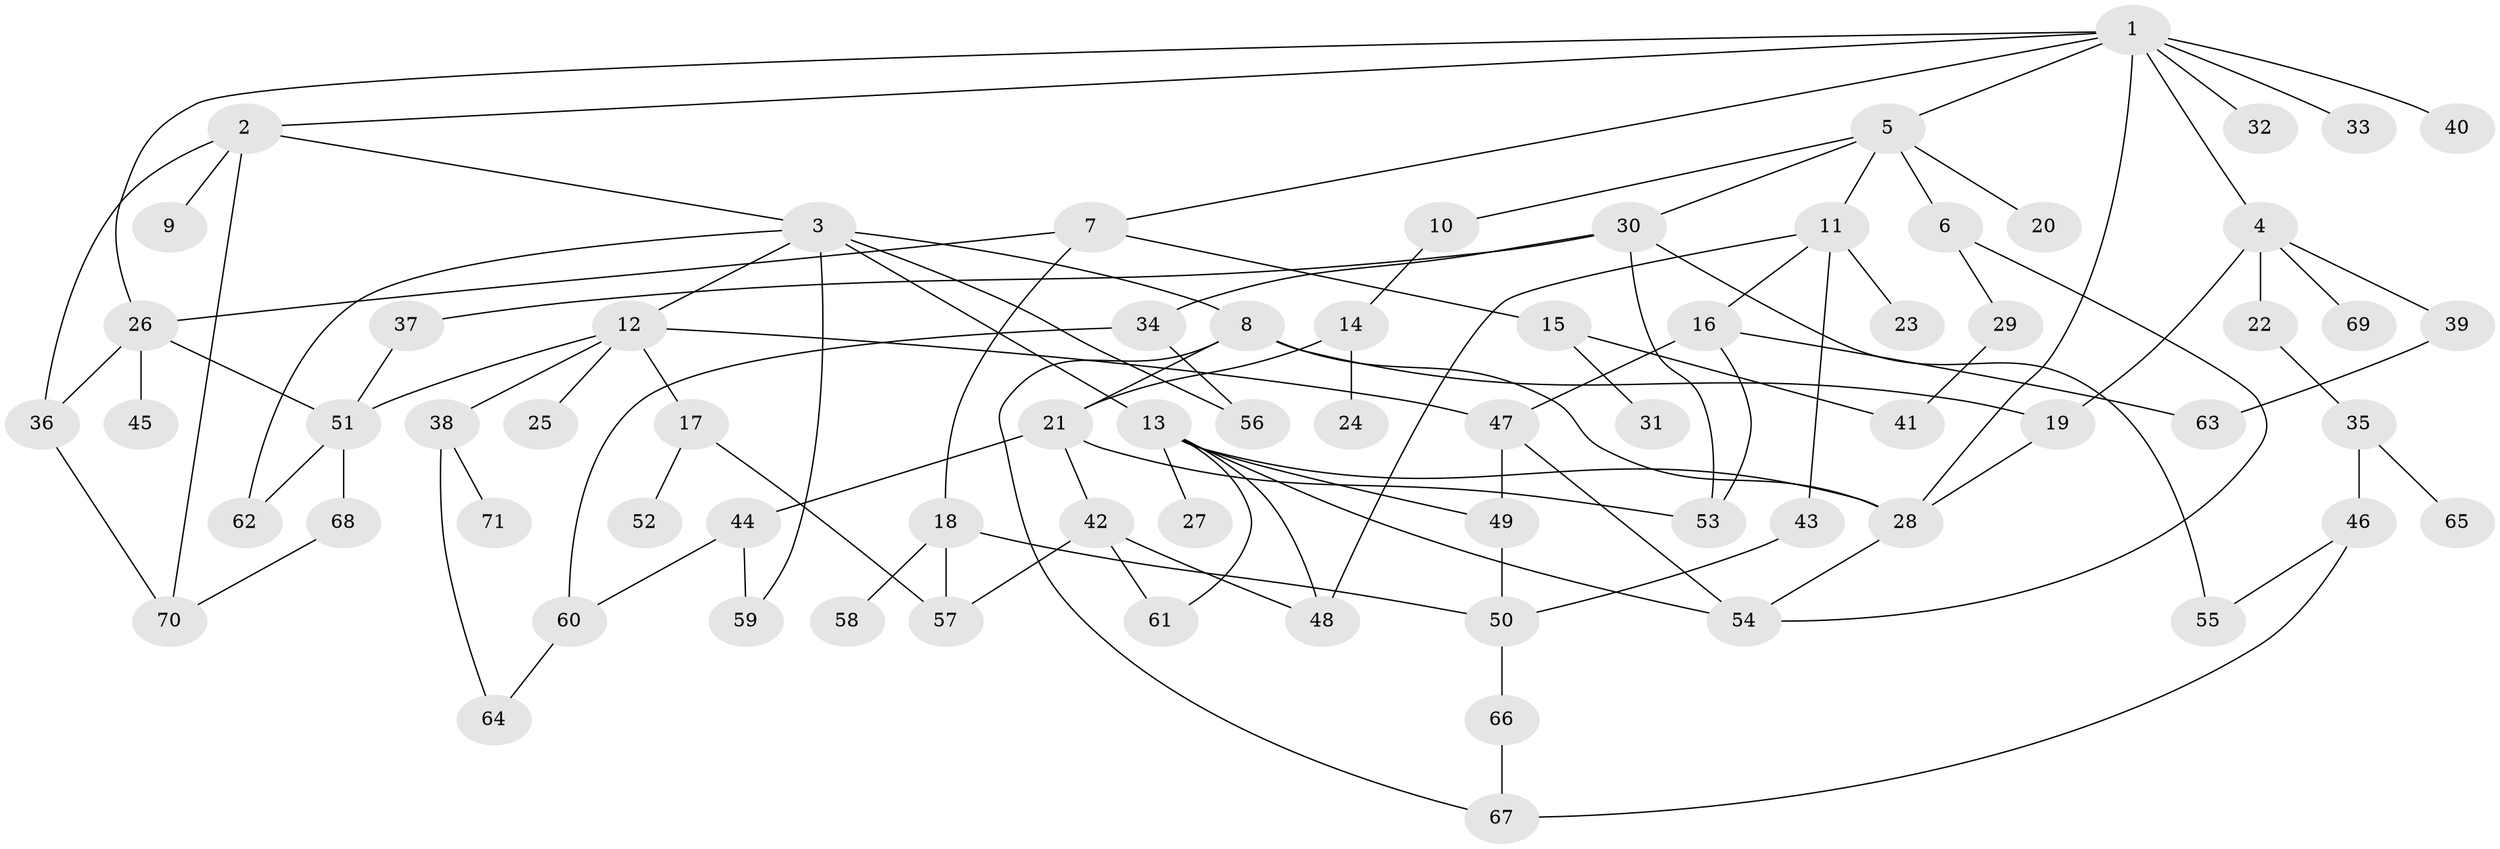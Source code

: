 // coarse degree distribution, {6: 0.045454545454545456, 2: 0.22727272727272727, 5: 0.22727272727272727, 10: 0.045454545454545456, 4: 0.2727272727272727, 8: 0.045454545454545456, 7: 0.045454545454545456, 3: 0.09090909090909091}
// Generated by graph-tools (version 1.1) at 2025/36/03/04/25 23:36:07]
// undirected, 71 vertices, 105 edges
graph export_dot {
  node [color=gray90,style=filled];
  1;
  2;
  3;
  4;
  5;
  6;
  7;
  8;
  9;
  10;
  11;
  12;
  13;
  14;
  15;
  16;
  17;
  18;
  19;
  20;
  21;
  22;
  23;
  24;
  25;
  26;
  27;
  28;
  29;
  30;
  31;
  32;
  33;
  34;
  35;
  36;
  37;
  38;
  39;
  40;
  41;
  42;
  43;
  44;
  45;
  46;
  47;
  48;
  49;
  50;
  51;
  52;
  53;
  54;
  55;
  56;
  57;
  58;
  59;
  60;
  61;
  62;
  63;
  64;
  65;
  66;
  67;
  68;
  69;
  70;
  71;
  1 -- 2;
  1 -- 4;
  1 -- 5;
  1 -- 7;
  1 -- 26;
  1 -- 32;
  1 -- 33;
  1 -- 40;
  1 -- 28;
  2 -- 3;
  2 -- 9;
  2 -- 36;
  2 -- 70;
  3 -- 8;
  3 -- 12;
  3 -- 13;
  3 -- 56;
  3 -- 59;
  3 -- 62;
  4 -- 22;
  4 -- 39;
  4 -- 69;
  4 -- 19;
  5 -- 6;
  5 -- 10;
  5 -- 11;
  5 -- 20;
  5 -- 30;
  6 -- 29;
  6 -- 54;
  7 -- 15;
  7 -- 18;
  7 -- 26;
  8 -- 19;
  8 -- 21;
  8 -- 67;
  8 -- 28;
  10 -- 14;
  11 -- 16;
  11 -- 23;
  11 -- 43;
  11 -- 48;
  12 -- 17;
  12 -- 25;
  12 -- 38;
  12 -- 47;
  12 -- 51;
  13 -- 27;
  13 -- 49;
  13 -- 48;
  13 -- 61;
  13 -- 54;
  13 -- 28;
  14 -- 24;
  14 -- 21;
  15 -- 31;
  15 -- 41;
  16 -- 47;
  16 -- 53;
  16 -- 63;
  17 -- 52;
  17 -- 57;
  18 -- 58;
  18 -- 57;
  18 -- 50;
  19 -- 28;
  21 -- 42;
  21 -- 44;
  21 -- 53;
  22 -- 35;
  26 -- 36;
  26 -- 45;
  26 -- 51;
  28 -- 54;
  29 -- 41;
  30 -- 34;
  30 -- 37;
  30 -- 53;
  30 -- 55;
  34 -- 60;
  34 -- 56;
  35 -- 46;
  35 -- 65;
  36 -- 70;
  37 -- 51;
  38 -- 71;
  38 -- 64;
  39 -- 63;
  42 -- 48;
  42 -- 61;
  42 -- 57;
  43 -- 50;
  44 -- 60;
  44 -- 59;
  46 -- 55;
  46 -- 67;
  47 -- 54;
  47 -- 49;
  49 -- 50;
  50 -- 66;
  51 -- 68;
  51 -- 62;
  60 -- 64;
  66 -- 67;
  68 -- 70;
}
